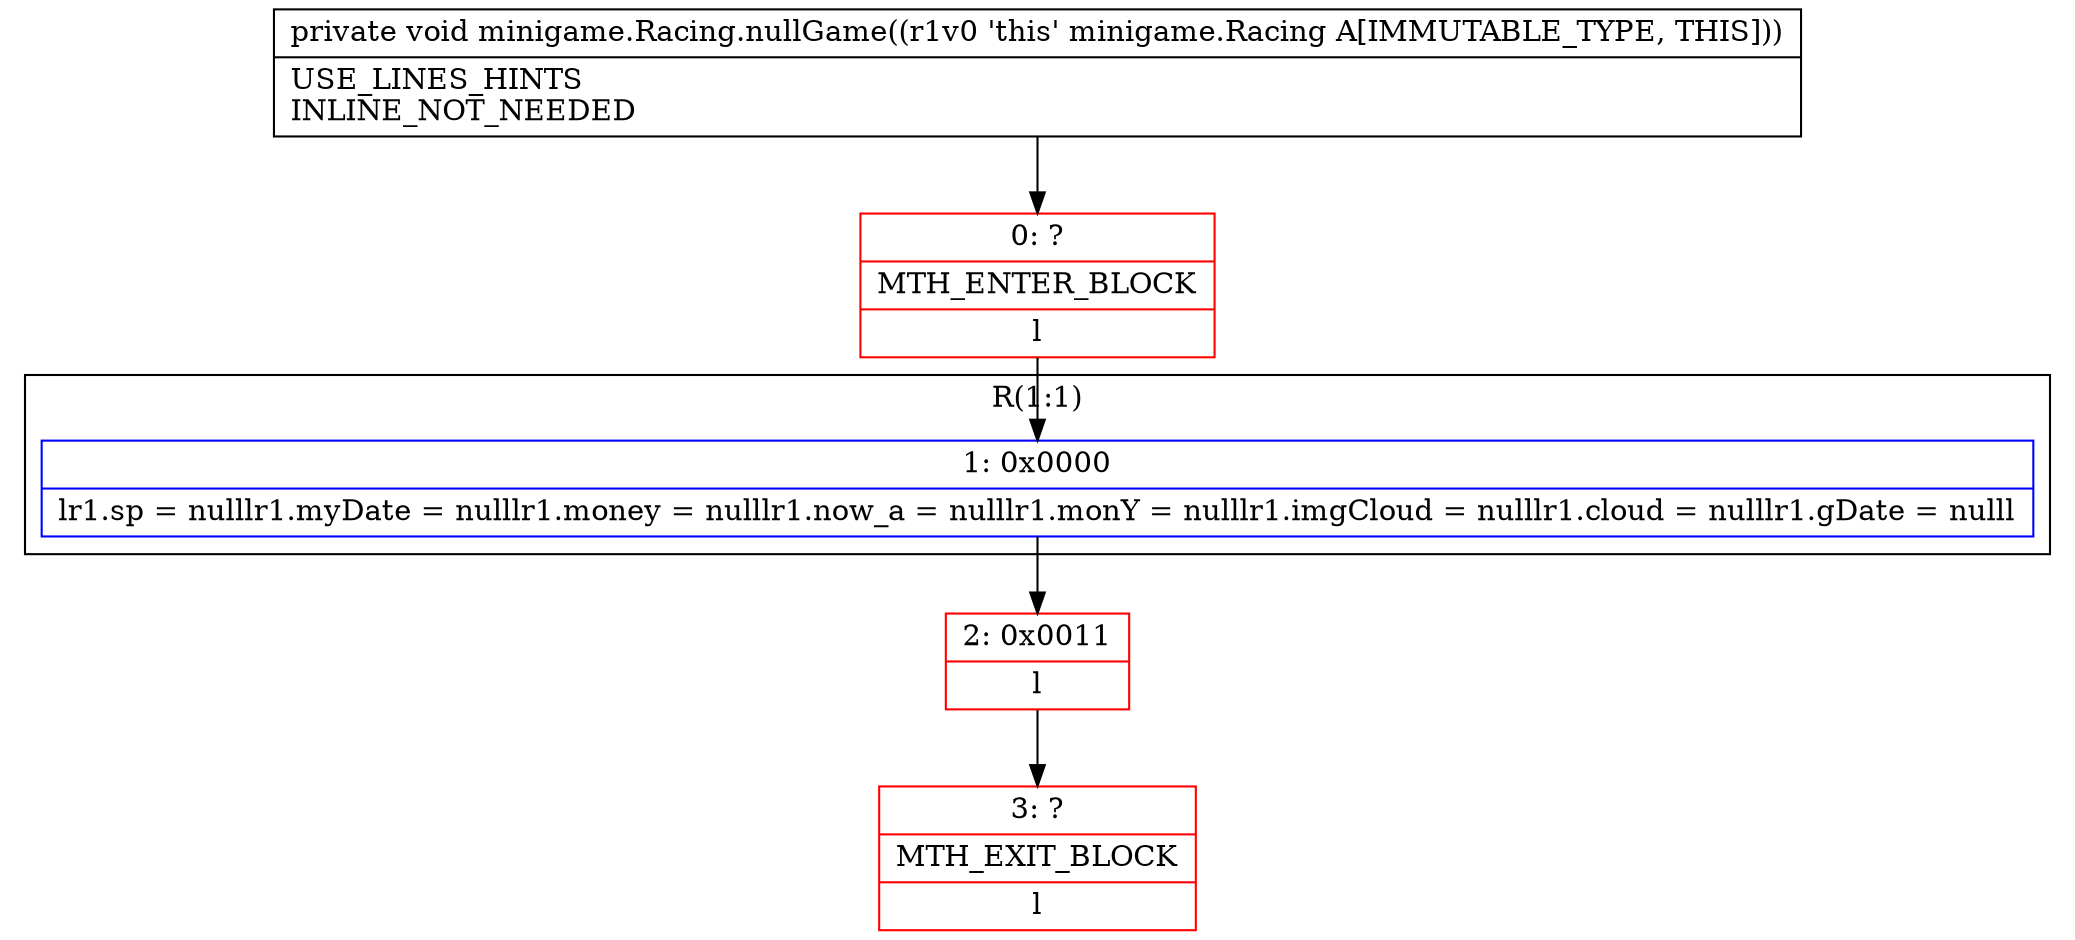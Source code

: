 digraph "CFG forminigame.Racing.nullGame()V" {
subgraph cluster_Region_1447388155 {
label = "R(1:1)";
node [shape=record,color=blue];
Node_1 [shape=record,label="{1\:\ 0x0000|lr1.sp = nulllr1.myDate = nulllr1.money = nulllr1.now_a = nulllr1.monY = nulllr1.imgCloud = nulllr1.cloud = nulllr1.gDate = nulll}"];
}
Node_0 [shape=record,color=red,label="{0\:\ ?|MTH_ENTER_BLOCK\l|l}"];
Node_2 [shape=record,color=red,label="{2\:\ 0x0011|l}"];
Node_3 [shape=record,color=red,label="{3\:\ ?|MTH_EXIT_BLOCK\l|l}"];
MethodNode[shape=record,label="{private void minigame.Racing.nullGame((r1v0 'this' minigame.Racing A[IMMUTABLE_TYPE, THIS]))  | USE_LINES_HINTS\lINLINE_NOT_NEEDED\l}"];
MethodNode -> Node_0;
Node_1 -> Node_2;
Node_0 -> Node_1;
Node_2 -> Node_3;
}


